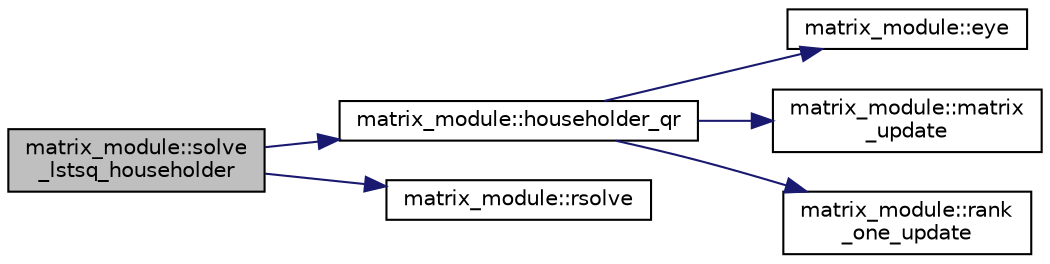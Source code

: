 digraph "matrix_module::solve_lstsq_householder"
{
 // LATEX_PDF_SIZE
  edge [fontname="Helvetica",fontsize="10",labelfontname="Helvetica",labelfontsize="10"];
  node [fontname="Helvetica",fontsize="10",shape=record];
  rankdir="LR";
  Node1 [label="matrix_module::solve\l_lstsq_householder",height=0.2,width=0.4,color="black", fillcolor="grey75", style="filled", fontcolor="black",tooltip=" "];
  Node1 -> Node2 [color="midnightblue",fontsize="10",style="solid",fontname="Helvetica"];
  Node2 [label="matrix_module::householder_qr",height=0.2,width=0.4,color="black", fillcolor="white", style="filled",URL="$namespacematrix__module.html#ac88cca09a0310ee3f4f32c86f6aac9e6",tooltip=" "];
  Node2 -> Node3 [color="midnightblue",fontsize="10",style="solid",fontname="Helvetica"];
  Node3 [label="matrix_module::eye",height=0.2,width=0.4,color="black", fillcolor="white", style="filled",URL="$namespacematrix__module.html#a5d18b03838a0ba41d729284188c492cb",tooltip=" "];
  Node2 -> Node4 [color="midnightblue",fontsize="10",style="solid",fontname="Helvetica"];
  Node4 [label="matrix_module::matrix\l_update",height=0.2,width=0.4,color="black", fillcolor="white", style="filled",URL="$namespacematrix__module.html#ad5e55e5a4eb29b1279b288d6be4ceaf1",tooltip=" "];
  Node2 -> Node5 [color="midnightblue",fontsize="10",style="solid",fontname="Helvetica"];
  Node5 [label="matrix_module::rank\l_one_update",height=0.2,width=0.4,color="black", fillcolor="white", style="filled",URL="$namespacematrix__module.html#a8bf812de99eb57e458068660b1f18489",tooltip=" "];
  Node1 -> Node6 [color="midnightblue",fontsize="10",style="solid",fontname="Helvetica"];
  Node6 [label="matrix_module::rsolve",height=0.2,width=0.4,color="black", fillcolor="white", style="filled",URL="$namespacematrix__module.html#ae47e43dd7d7b9e43d81bf6128af52b02",tooltip=" "];
}
